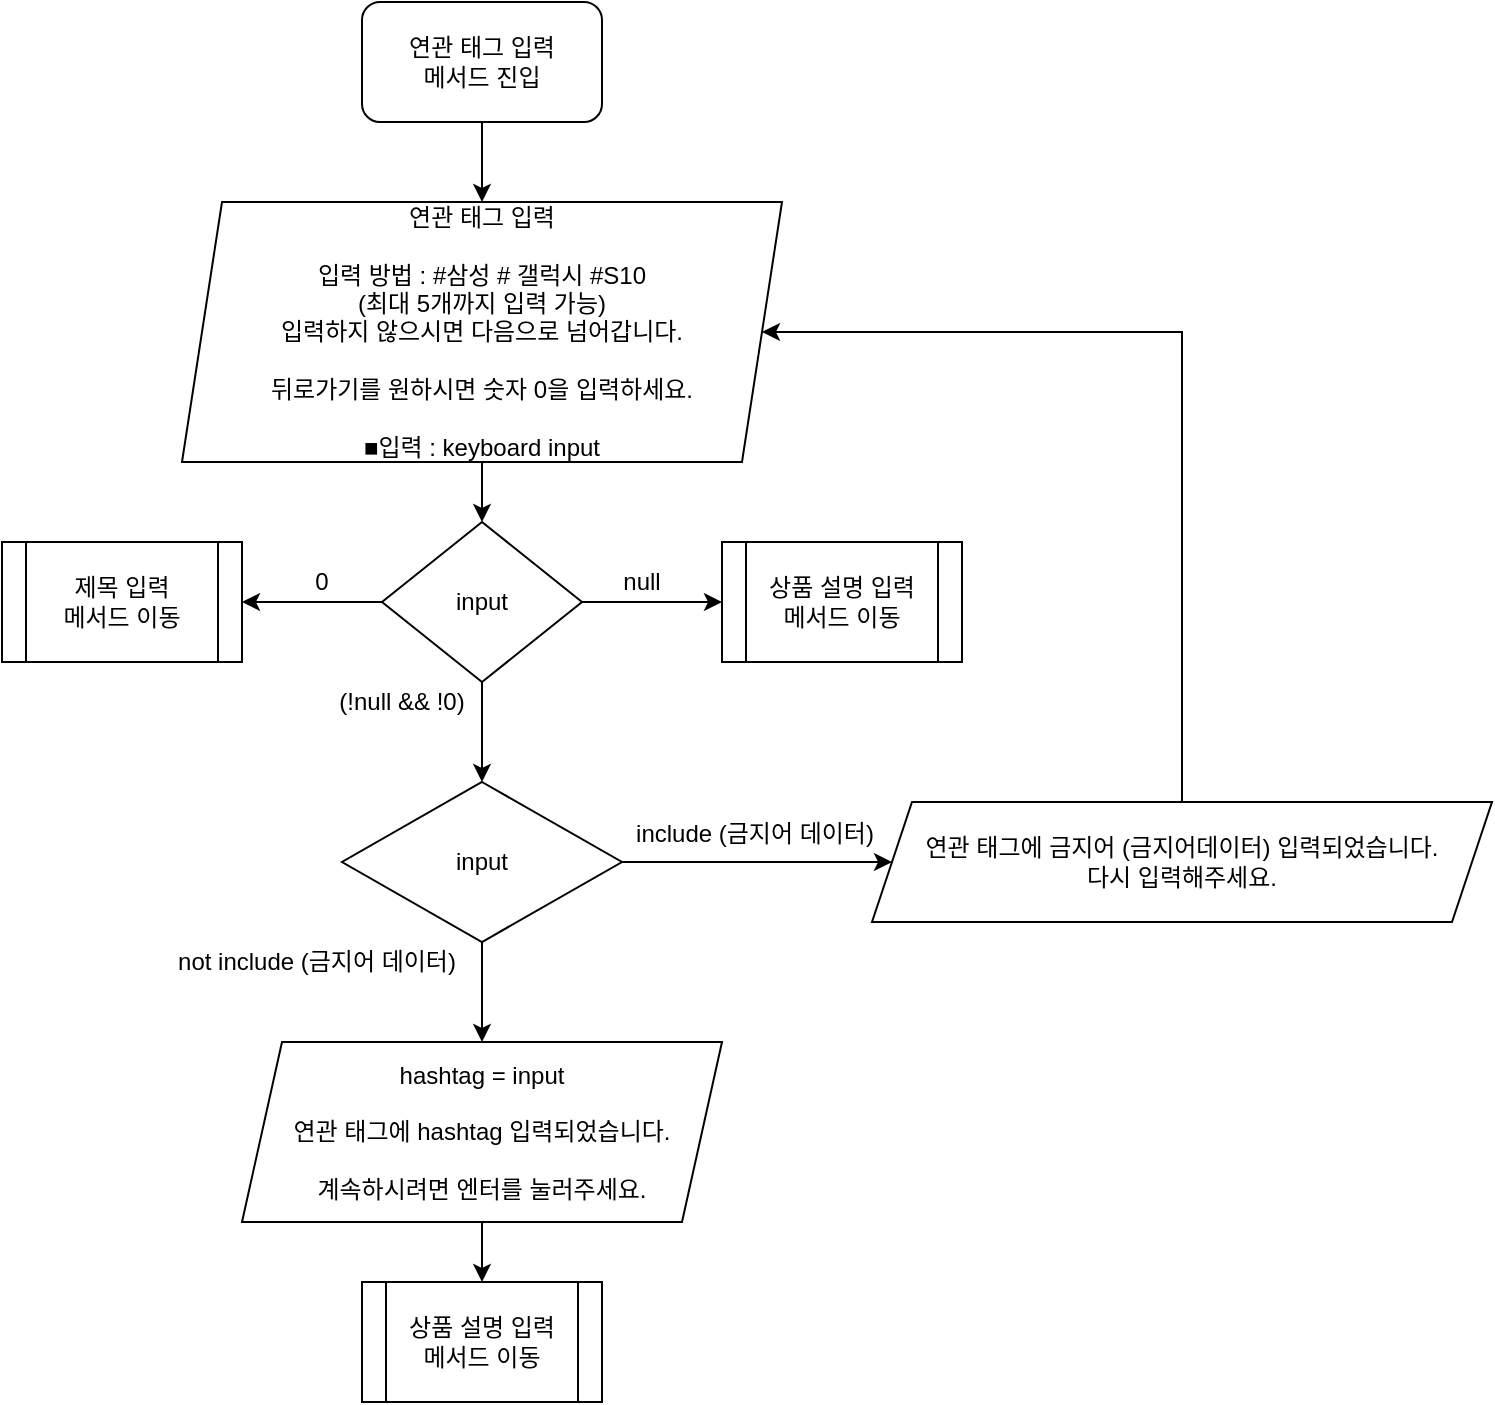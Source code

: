 <mxfile version="13.9.8" type="google"><diagram id="vUzAm5q9fTSE6YANv2Q7" name="Page-1"><mxGraphModel dx="700" dy="752" grid="1" gridSize="10" guides="1" tooltips="1" connect="1" arrows="1" fold="1" page="1" pageScale="1" pageWidth="827" pageHeight="1169" math="0" shadow="0"><root><mxCell id="0"/><mxCell id="1" parent="0"/><mxCell id="pU9Q_UWrECVd_Tgb5Zk9-3" value="" style="edgeStyle=orthogonalEdgeStyle;rounded=0;orthogonalLoop=1;jettySize=auto;html=1;" parent="1" source="pU9Q_UWrECVd_Tgb5Zk9-1" target="pU9Q_UWrECVd_Tgb5Zk9-2" edge="1"><mxGeometry relative="1" as="geometry"/></mxCell><mxCell id="pU9Q_UWrECVd_Tgb5Zk9-1" value="연관 태그 입력&lt;br&gt;메서드 진입" style="rounded=1;whiteSpace=wrap;html=1;" parent="1" vertex="1"><mxGeometry x="220" y="70" width="120" height="60" as="geometry"/></mxCell><mxCell id="pU9Q_UWrECVd_Tgb5Zk9-5" value="" style="edgeStyle=orthogonalEdgeStyle;rounded=0;orthogonalLoop=1;jettySize=auto;html=1;" parent="1" source="pU9Q_UWrECVd_Tgb5Zk9-2" target="pU9Q_UWrECVd_Tgb5Zk9-4" edge="1"><mxGeometry relative="1" as="geometry"/></mxCell><mxCell id="pU9Q_UWrECVd_Tgb5Zk9-2" value="연관 태그 입력&lt;br&gt;&lt;br&gt;입력 방법 : #삼성 # 갤럭시 #S10&lt;br&gt;(최대 5개까지 입력 가능)&lt;br&gt;입력하지 않으시면 다음으로 넘어갑니다.&lt;br&gt;&lt;br&gt;뒤로가기를 원하시면 숫자 0을 입력하세요.&lt;br&gt;&lt;br&gt;■입력 : keyboard input" style="shape=parallelogram;perimeter=parallelogramPerimeter;whiteSpace=wrap;html=1;fixedSize=1;rounded=1;arcSize=0;" parent="1" vertex="1"><mxGeometry x="130" y="170" width="300" height="130" as="geometry"/></mxCell><mxCell id="pU9Q_UWrECVd_Tgb5Zk9-7" value="" style="edgeStyle=orthogonalEdgeStyle;rounded=0;orthogonalLoop=1;jettySize=auto;html=1;" parent="1" source="pU9Q_UWrECVd_Tgb5Zk9-4" target="pU9Q_UWrECVd_Tgb5Zk9-6" edge="1"><mxGeometry relative="1" as="geometry"/></mxCell><mxCell id="pU9Q_UWrECVd_Tgb5Zk9-10" value="" style="edgeStyle=orthogonalEdgeStyle;rounded=0;orthogonalLoop=1;jettySize=auto;html=1;" parent="1" source="pU9Q_UWrECVd_Tgb5Zk9-4" target="pU9Q_UWrECVd_Tgb5Zk9-9" edge="1"><mxGeometry relative="1" as="geometry"/></mxCell><mxCell id="sAeXoaisMXhh5YG-TyBo-5" value="" style="edgeStyle=orthogonalEdgeStyle;rounded=0;orthogonalLoop=1;jettySize=auto;html=1;" edge="1" parent="1" source="pU9Q_UWrECVd_Tgb5Zk9-4" target="sAeXoaisMXhh5YG-TyBo-1"><mxGeometry relative="1" as="geometry"/></mxCell><mxCell id="pU9Q_UWrECVd_Tgb5Zk9-4" value="input" style="rhombus;whiteSpace=wrap;html=1;rounded=1;arcSize=0;" parent="1" vertex="1"><mxGeometry x="230" y="330" width="100" height="80" as="geometry"/></mxCell><mxCell id="pU9Q_UWrECVd_Tgb5Zk9-6" value="제목 입력&lt;br&gt;메서드 이동" style="shape=process;whiteSpace=wrap;html=1;backgroundOutline=1;rounded=1;arcSize=0;" parent="1" vertex="1"><mxGeometry x="40" y="340" width="120" height="60" as="geometry"/></mxCell><mxCell id="pU9Q_UWrECVd_Tgb5Zk9-8" value="0" style="text;html=1;strokeColor=none;fillColor=none;align=center;verticalAlign=middle;whiteSpace=wrap;rounded=0;" parent="1" vertex="1"><mxGeometry x="180" y="350" width="40" height="20" as="geometry"/></mxCell><mxCell id="pU9Q_UWrECVd_Tgb5Zk9-9" value="상품 설명 입력&lt;br&gt;메서드 이동" style="shape=process;whiteSpace=wrap;html=1;backgroundOutline=1;rounded=1;arcSize=0;" parent="1" vertex="1"><mxGeometry x="400" y="340" width="120" height="60" as="geometry"/></mxCell><mxCell id="pU9Q_UWrECVd_Tgb5Zk9-11" value="null" style="text;html=1;strokeColor=none;fillColor=none;align=center;verticalAlign=middle;whiteSpace=wrap;rounded=0;" parent="1" vertex="1"><mxGeometry x="340" y="350" width="40" height="20" as="geometry"/></mxCell><mxCell id="pU9Q_UWrECVd_Tgb5Zk9-17" value="" style="edgeStyle=orthogonalEdgeStyle;rounded=0;orthogonalLoop=1;jettySize=auto;html=1;" parent="1" source="pU9Q_UWrECVd_Tgb5Zk9-12" target="pU9Q_UWrECVd_Tgb5Zk9-16" edge="1"><mxGeometry relative="1" as="geometry"/></mxCell><mxCell id="pU9Q_UWrECVd_Tgb5Zk9-12" value="hashtag = input&lt;br&gt;&lt;br&gt;연관 태그에 hashtag 입력되었습니다.&lt;br&gt;&lt;br&gt;계속하시려면 엔터를 눌러주세요." style="shape=parallelogram;perimeter=parallelogramPerimeter;whiteSpace=wrap;html=1;fixedSize=1;rounded=1;arcSize=0;" parent="1" vertex="1"><mxGeometry x="160" y="590" width="240" height="90" as="geometry"/></mxCell><mxCell id="pU9Q_UWrECVd_Tgb5Zk9-15" value="(!null &amp;amp;&amp;amp; !0)" style="text;html=1;strokeColor=none;fillColor=none;align=center;verticalAlign=middle;whiteSpace=wrap;rounded=0;" parent="1" vertex="1"><mxGeometry x="200" y="410" width="80" height="20" as="geometry"/></mxCell><mxCell id="pU9Q_UWrECVd_Tgb5Zk9-16" value="상품 설명 입력&lt;br&gt;메서드 이동" style="shape=process;whiteSpace=wrap;html=1;backgroundOutline=1;rounded=1;arcSize=0;" parent="1" vertex="1"><mxGeometry x="220" y="710" width="120" height="60" as="geometry"/></mxCell><mxCell id="sAeXoaisMXhh5YG-TyBo-6" value="" style="edgeStyle=orthogonalEdgeStyle;rounded=0;orthogonalLoop=1;jettySize=auto;html=1;" edge="1" parent="1" source="sAeXoaisMXhh5YG-TyBo-1" target="pU9Q_UWrECVd_Tgb5Zk9-12"><mxGeometry relative="1" as="geometry"/></mxCell><mxCell id="sAeXoaisMXhh5YG-TyBo-1" value="input" style="rhombus;whiteSpace=wrap;html=1;" vertex="1" parent="1"><mxGeometry x="210" y="460" width="140" height="80" as="geometry"/></mxCell><mxCell id="sAeXoaisMXhh5YG-TyBo-8" style="edgeStyle=orthogonalEdgeStyle;rounded=0;orthogonalLoop=1;jettySize=auto;html=1;exitX=0.5;exitY=0;exitDx=0;exitDy=0;entryX=1;entryY=0.5;entryDx=0;entryDy=0;" edge="1" parent="1" source="sAeXoaisMXhh5YG-TyBo-2" target="pU9Q_UWrECVd_Tgb5Zk9-2"><mxGeometry relative="1" as="geometry"><Array as="points"><mxPoint x="630" y="235"/></Array></mxGeometry></mxCell><mxCell id="sAeXoaisMXhh5YG-TyBo-2" value="&lt;span id=&quot;docs-internal-guid-c182d64e-7fff-d9e1-cd36-cfdad88ebc47&quot;&gt;&lt;span style=&quot;font-family: &amp;#34;arial&amp;#34; ; background-color: transparent ; vertical-align: baseline&quot;&gt;&lt;font style=&quot;font-size: 12px&quot;&gt;연관 태그에 금지어 (금지어데이터) 입력되었습니다.&lt;br&gt;다시 입력해주세요.&lt;/font&gt;&lt;/span&gt;&lt;/span&gt;" style="shape=parallelogram;perimeter=parallelogramPerimeter;whiteSpace=wrap;html=1;fixedSize=1;" vertex="1" parent="1"><mxGeometry x="475" y="470" width="310" height="60" as="geometry"/></mxCell><mxCell id="sAeXoaisMXhh5YG-TyBo-7" style="edgeStyle=orthogonalEdgeStyle;rounded=0;orthogonalLoop=1;jettySize=auto;html=1;exitX=1;exitY=0.5;exitDx=0;exitDy=0;entryX=0;entryY=0.5;entryDx=0;entryDy=0;" edge="1" parent="1" source="sAeXoaisMXhh5YG-TyBo-1" target="sAeXoaisMXhh5YG-TyBo-2"><mxGeometry relative="1" as="geometry"/></mxCell><mxCell id="sAeXoaisMXhh5YG-TyBo-3" value="include (금지어 데이터)" style="text;html=1;strokeColor=none;fillColor=none;align=center;verticalAlign=middle;whiteSpace=wrap;rounded=0;" vertex="1" parent="1"><mxGeometry x="349" y="476" width="135" height="20" as="geometry"/></mxCell><mxCell id="sAeXoaisMXhh5YG-TyBo-4" value="not include (금지어 데이터)" style="text;html=1;strokeColor=none;fillColor=none;align=center;verticalAlign=middle;whiteSpace=wrap;rounded=0;" vertex="1" parent="1"><mxGeometry x="115" y="540" width="165" height="20" as="geometry"/></mxCell></root></mxGraphModel></diagram></mxfile>